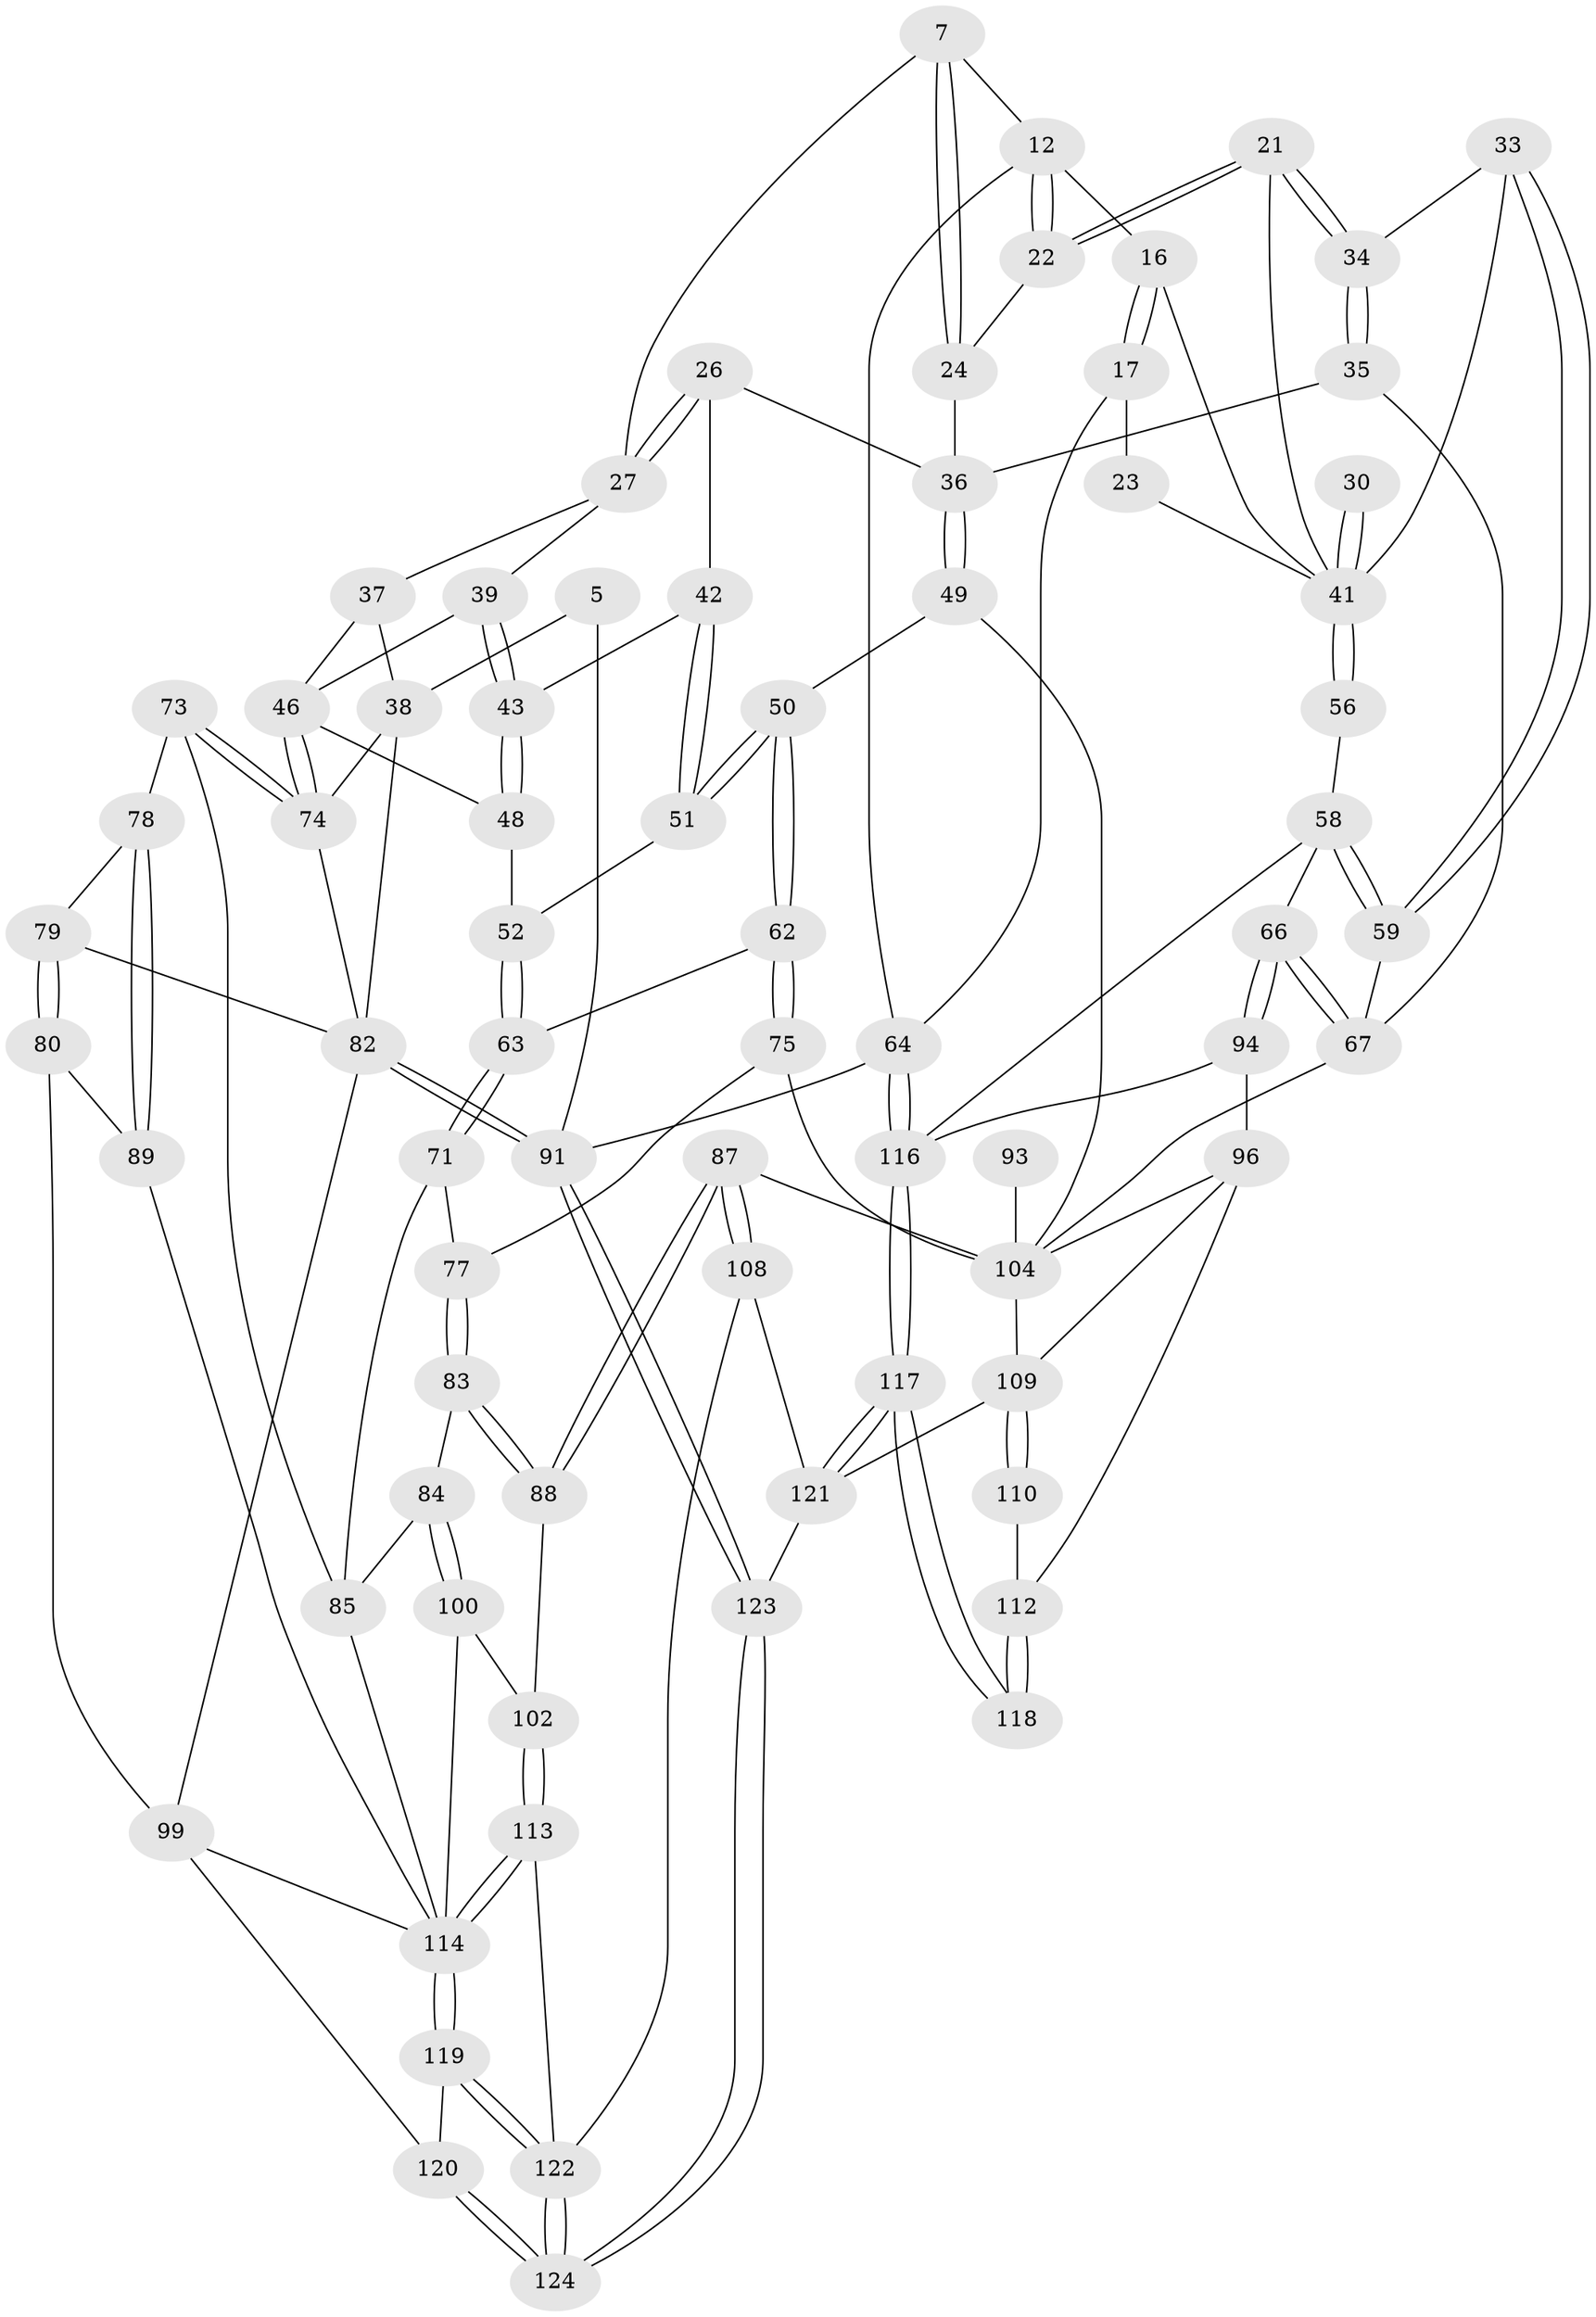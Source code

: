 // original degree distribution, {3: 0.016129032258064516, 4: 0.27419354838709675, 6: 0.25806451612903225, 5: 0.45161290322580644}
// Generated by graph-tools (version 1.1) at 2025/04/03/04/25 22:04:58]
// undirected, 74 vertices, 167 edges
graph export_dot {
graph [start="1"]
  node [color=gray90,style=filled];
  5 [pos="+0.3085537731976731+0"];
  7 [pos="+0.45580135133675215+0.05069125773064962"];
  12 [pos="+0.7147921053200486+0.1100869440464314",super="+6+11"];
  16 [pos="+0.8161215529142968+0.049597973404955906"];
  17 [pos="+1+0.04947217420540743"];
  21 [pos="+0.7147967336250055+0.257805809743834"];
  22 [pos="+0.6936190163150808+0.1554620857752931"];
  23 [pos="+1+0.05496051884108999"];
  24 [pos="+0.5264457825519184+0.15076959961046354"];
  26 [pos="+0.45520603403069576+0.2856893758654576"];
  27 [pos="+0.3899234436083029+0.24430926339880726",super="+8"];
  30 [pos="+0.9912886574050584+0.3050921621600144"];
  33 [pos="+0.7643344523011907+0.31527219219076125"];
  34 [pos="+0.7137700011265093+0.2912065240054974"];
  35 [pos="+0.6125738813238366+0.368718624896322"];
  36 [pos="+0.5814504668733933+0.3656123115750669",super="+25"];
  37 [pos="+0.253962909698542+0.22479691009221647",super="+9"];
  38 [pos="+0.17553253341232553+0.24058669344396683",super="+15"];
  39 [pos="+0.3044938258845221+0.24233189915239997"];
  41 [pos="+1+0.36012753203489223",super="+32+31+29"];
  42 [pos="+0.40427172074332346+0.34077715666703423"];
  43 [pos="+0.376479110429824+0.3502759025901437"];
  46 [pos="+0.25171742936687475+0.43973704342093684",super="+45+40"];
  48 [pos="+0.2915405040352815+0.4152682290265888"];
  49 [pos="+0.5153730688204957+0.4301523730348183"];
  50 [pos="+0.4634406002487163+0.4431811064828357"];
  51 [pos="+0.4325443517946877+0.43517554545313963"];
  52 [pos="+0.3812927063249525+0.4447425109897719"];
  56 [pos="+1+0.4524188217901402"];
  58 [pos="+1+0.5012987094231071",super="+57"];
  59 [pos="+0.8333980233816075+0.4058184206427026"];
  62 [pos="+0.4415843596358859+0.5057755396331769"];
  63 [pos="+0.3878654280807193+0.511958698408624"];
  64 [pos="+1+1",super="+3"];
  66 [pos="+0.9013485569628554+0.6094490877665317"];
  67 [pos="+0.7676606760392162+0.5758398179999129",super="+60+61"];
  71 [pos="+0.3663579585559766+0.5484785984776117"];
  73 [pos="+0.23925316518552397+0.497081430224996"];
  74 [pos="+0.24459398637689317+0.4600144898408559",super="+53+47+44"];
  75 [pos="+0.4574183322229445+0.5616351002557044"];
  77 [pos="+0.4339105649344143+0.5715004586185967"];
  78 [pos="+0.20874389377329694+0.5273164788084513"];
  79 [pos="+0.001084970655958486+0.4447930007699862"];
  80 [pos="+0.12378874204883751+0.6047579294149095"];
  82 [pos="+0+0.9602415239264733",super="+55+14"];
  83 [pos="+0.4327748282071345+0.5749963297362809"];
  84 [pos="+0.40481821677204644+0.6468674830082509"];
  85 [pos="+0.3299663856664076+0.5759403567739932",super="+72"];
  87 [pos="+0.5086462518310714+0.735129508549113"];
  88 [pos="+0.5026431644007211+0.7356580453168408"];
  89 [pos="+0.18413840695932493+0.5721383879634543"];
  91 [pos="+0+1",super="+4"];
  93 [pos="+0.5775581899331402+0.6900140849888928"];
  94 [pos="+0.8348843971382371+0.7637730477462104"];
  96 [pos="+0.769116719459884+0.7645265912971332",super="+95"];
  99 [pos="+0.18184313430008422+0.8318006020123608",super="+81"];
  100 [pos="+0.4242290144038726+0.7307212139319541"];
  102 [pos="+0.47629382836744055+0.7384856509770178"];
  104 [pos="+0.5873809623581816+0.6969046595910952",super="+97+92+86"];
  108 [pos="+0.5543784341916128+0.8445403138533536"];
  109 [pos="+0.7522001236470967+0.778271436113635",super="+106"];
  110 [pos="+0.6889950858386333+0.8572159161125135"];
  112 [pos="+0.6926174704912229+0.8613630570016126",super="+111"];
  113 [pos="+0.45053598943029916+0.832076588712457"];
  114 [pos="+0.399453248872174+0.9233090509996024",super="+101+98"];
  116 [pos="+1+1",super="+103+65"];
  117 [pos="+0.8915856373833577+1"];
  118 [pos="+0.8811601612030074+1"];
  119 [pos="+0.40245235929913026+0.9342499518827795"];
  120 [pos="+0.22584693628249455+0.8776616473746247"];
  121 [pos="+0.5918097843492941+1",super="+107"];
  122 [pos="+0.4164517840888357+0.9832992279469377",super="+115"];
  123 [pos="+0.4395246088108515+1"];
  124 [pos="+0.413096227161668+1"];
  5 -- 91;
  5 -- 38;
  7 -- 24;
  7 -- 24;
  7 -- 12;
  7 -- 27;
  12 -- 22;
  12 -- 22;
  12 -- 64 [weight=2];
  12 -- 16;
  16 -- 17;
  16 -- 17;
  16 -- 41;
  17 -- 23;
  17 -- 64;
  21 -- 22;
  21 -- 22;
  21 -- 34;
  21 -- 34;
  21 -- 41;
  22 -- 24;
  23 -- 41 [weight=2];
  24 -- 36;
  26 -- 27;
  26 -- 27;
  26 -- 42;
  26 -- 36;
  27 -- 39;
  27 -- 37;
  30 -- 41 [weight=3];
  30 -- 41;
  33 -- 34;
  33 -- 59;
  33 -- 59;
  33 -- 41;
  34 -- 35;
  34 -- 35;
  35 -- 36;
  35 -- 67;
  36 -- 49;
  36 -- 49;
  37 -- 38 [weight=2];
  37 -- 46;
  38 -- 74;
  38 -- 82;
  39 -- 43;
  39 -- 43;
  39 -- 46;
  41 -- 56 [weight=2];
  41 -- 56;
  42 -- 43;
  42 -- 51;
  42 -- 51;
  43 -- 48;
  43 -- 48;
  46 -- 74 [weight=2];
  46 -- 74;
  46 -- 48;
  48 -- 52;
  49 -- 50;
  49 -- 104;
  50 -- 51;
  50 -- 51;
  50 -- 62;
  50 -- 62;
  51 -- 52;
  52 -- 63;
  52 -- 63;
  56 -- 58;
  58 -- 59;
  58 -- 59;
  58 -- 66;
  58 -- 116;
  59 -- 67;
  62 -- 63;
  62 -- 75;
  62 -- 75;
  63 -- 71;
  63 -- 71;
  64 -- 116 [weight=2];
  64 -- 116;
  64 -- 91 [weight=2];
  66 -- 67;
  66 -- 67;
  66 -- 94;
  66 -- 94;
  67 -- 104 [weight=2];
  71 -- 77;
  71 -- 85;
  73 -- 74;
  73 -- 74;
  73 -- 78;
  73 -- 85;
  74 -- 82 [weight=2];
  75 -- 77;
  75 -- 104;
  77 -- 83;
  77 -- 83;
  78 -- 79;
  78 -- 89;
  78 -- 89;
  79 -- 80;
  79 -- 80;
  79 -- 82;
  80 -- 89;
  80 -- 99;
  82 -- 91 [weight=2];
  82 -- 91;
  82 -- 99;
  83 -- 84;
  83 -- 88;
  83 -- 88;
  84 -- 85;
  84 -- 100;
  84 -- 100;
  85 -- 114;
  87 -- 88;
  87 -- 88;
  87 -- 108;
  87 -- 108;
  87 -- 104;
  88 -- 102;
  89 -- 114;
  91 -- 123;
  91 -- 123;
  93 -- 104 [weight=3];
  94 -- 116;
  94 -- 96;
  96 -- 109;
  96 -- 104;
  96 -- 112;
  99 -- 120;
  99 -- 114;
  100 -- 102;
  100 -- 114;
  102 -- 113;
  102 -- 113;
  104 -- 109;
  108 -- 121;
  108 -- 122;
  109 -- 110 [weight=2];
  109 -- 110;
  109 -- 121;
  110 -- 112;
  112 -- 118 [weight=2];
  112 -- 118;
  113 -- 114;
  113 -- 114;
  113 -- 122;
  114 -- 119;
  114 -- 119;
  116 -- 117;
  116 -- 117;
  117 -- 118;
  117 -- 118;
  117 -- 121;
  117 -- 121;
  119 -- 120;
  119 -- 122;
  119 -- 122;
  120 -- 124;
  120 -- 124;
  121 -- 123;
  122 -- 124;
  122 -- 124;
  123 -- 124;
  123 -- 124;
}
